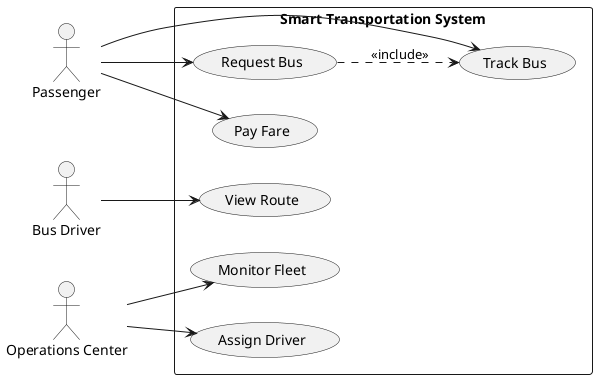 @startuml Smart Transportation - Simple Version

left to right direction
skinparam packageStyle rectangle

actor "Passenger" as passenger
actor "Bus Driver" as driver
actor "Operations Center" as ops

rectangle "Smart Transportation System" {
    usecase "Request Bus" as UC1
    usecase "Track Bus" as UC2
    usecase "Pay Fare" as UC3
    usecase "View Route" as UC4
    usecase "Monitor Fleet" as UC5
    usecase "Assign Driver" as UC6
}

passenger --> UC1
passenger --> UC2
passenger --> UC3

driver --> UC4

ops --> UC5
ops --> UC6

UC1 ..> UC2 : <<include>>

@enduml
